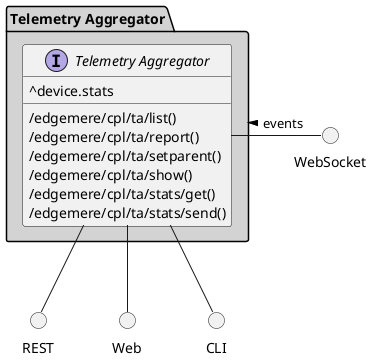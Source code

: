 @startuml



package "Telemetry Aggregator" #lightgray {

    interface "Telemetry Aggregator" as i {
            ^device.stats
    
            /edgemere/cpl/ta/list()
            /edgemere/cpl/ta/report()
            /edgemere/cpl/ta/setparent()
            /edgemere/cpl/ta/show()
            /edgemere/cpl/ta/stats/get()
            /edgemere/cpl/ta/stats/send()
    
    }
}

circle REST
circle Web
circle CLI
circle WebSocket

i -down- Web
i -down- CLI
i -down- REST
WebSocket -left- i: events >

package "Telemetry Aggregator" #lightgray {


}



@enduml

